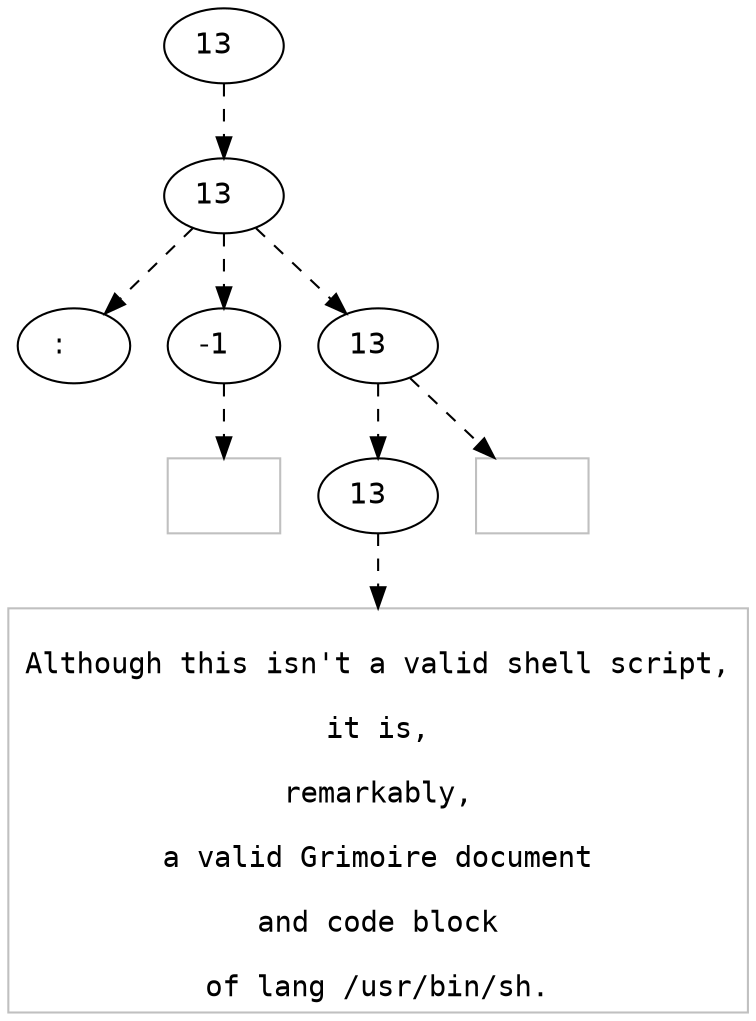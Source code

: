 digraph hierarchy {

node [fontname=Helvetica]
edge [style=dashed]

doc_0 [label="13  "]

doc_0 -> { section_1}
{rank=same; section_1}

section_1 [label="13  "]

section_1 -> { header_2 block_3 block_4}
{rank=same; header_2 block_3 block_4}

header_2 [label=":   "]
block_3 [label="-1  "]
block_4 [label="13  "]


block_3 -> leaf_5
leaf_5  [color=Gray,shape=rectangle,fontname=Inconsolata,label=""]block_4 -> { codeblock_6}
{rank=same; codeblock_6}

codeblock_6 [label="13  "]


codeblock_6 -> leaf_7
leaf_7  [color=Gray,shape=rectangle,fontname=Inconsolata,label="
Although this isn't a valid shell script,

it is,

remarkably,

a valid Grimoire document

and code block

of lang /usr/bin/sh.
"]
block_4 -> leaf_8
leaf_8  [color=Gray,shape=rectangle,fontname=Inconsolata,label=""]
}
